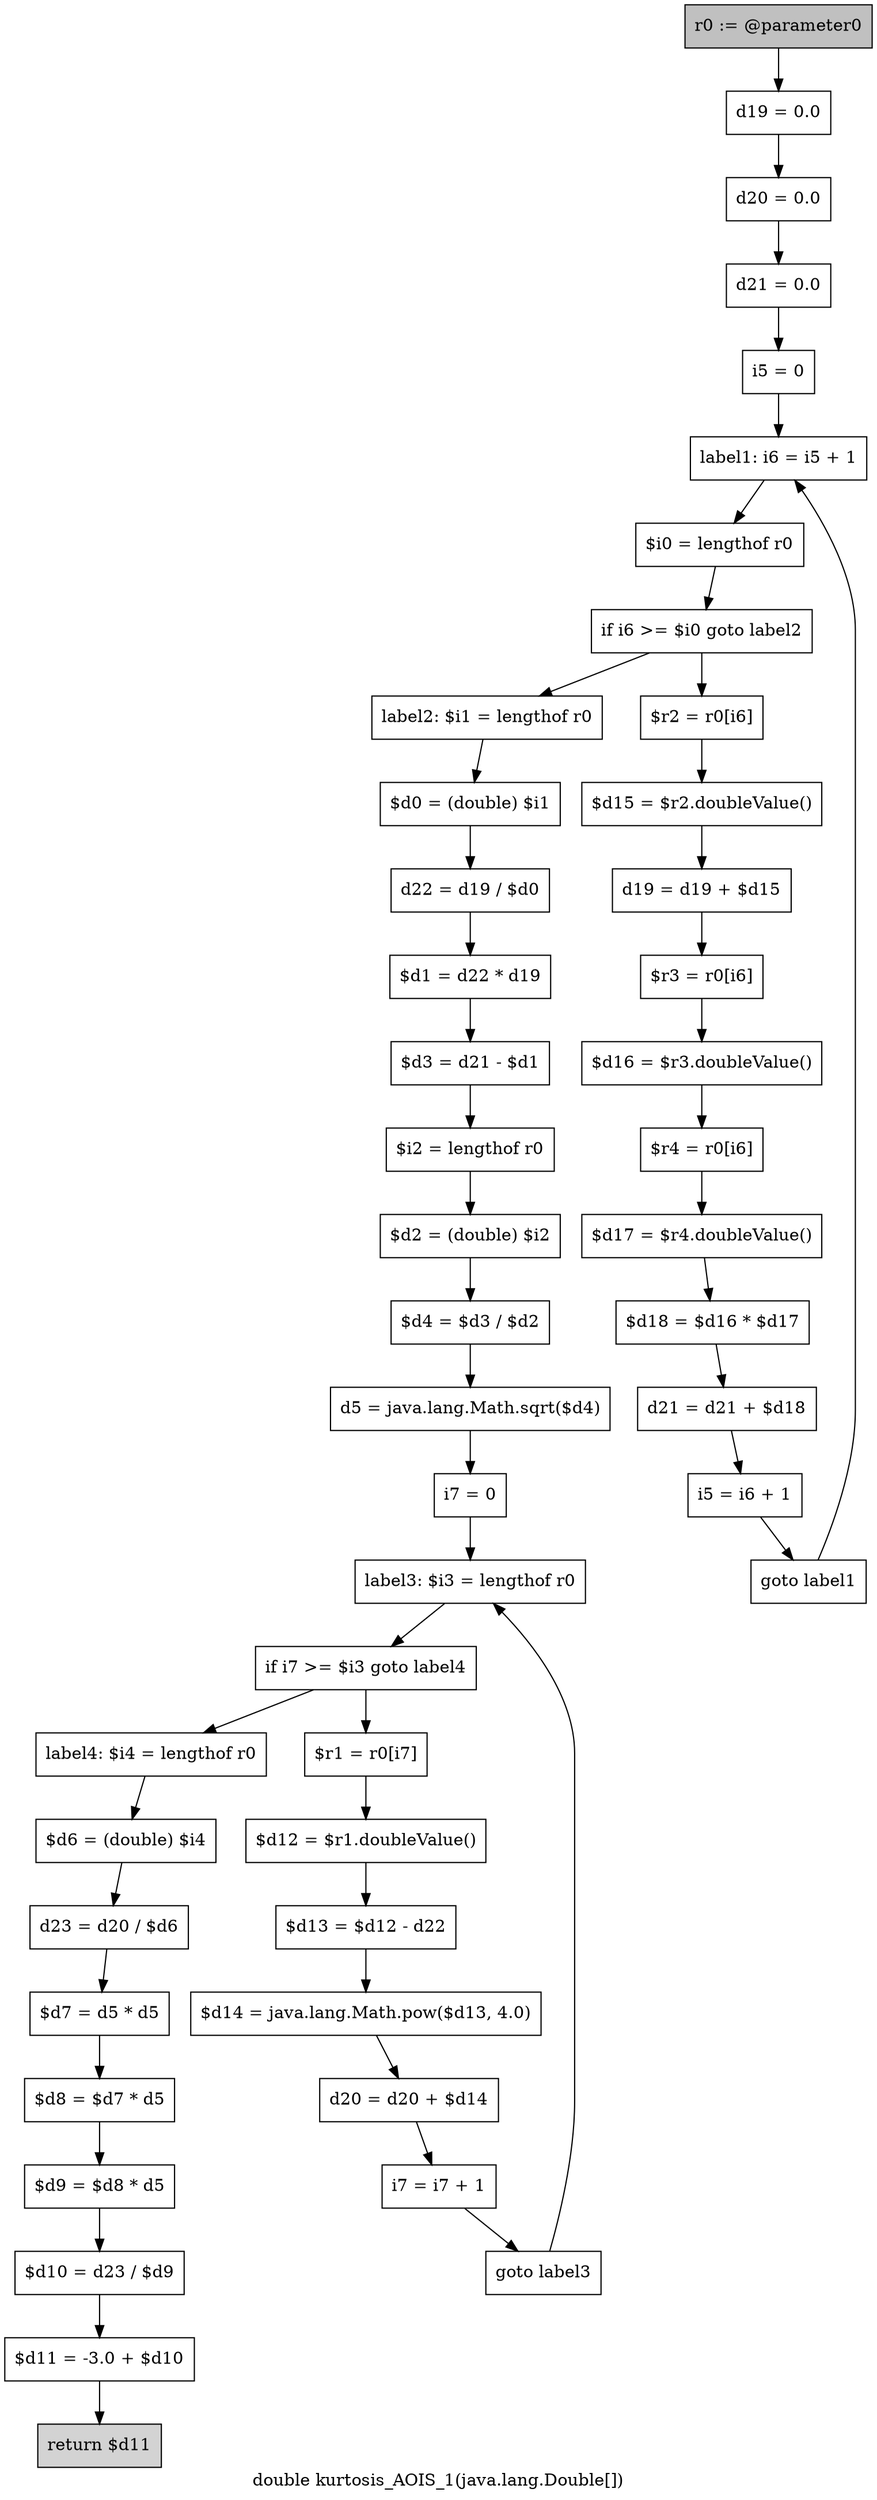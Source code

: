 digraph "double kurtosis_AOIS_1(java.lang.Double[])" {
    label="double kurtosis_AOIS_1(java.lang.Double[])";
    node [shape=box];
    "0" [style=filled,fillcolor=gray,label="r0 := @parameter0",];
    "1" [label="d19 = 0.0",];
    "0"->"1";
    "2" [label="d20 = 0.0",];
    "1"->"2";
    "3" [label="d21 = 0.0",];
    "2"->"3";
    "4" [label="i5 = 0",];
    "3"->"4";
    "5" [label="label1: i6 = i5 + 1",];
    "4"->"5";
    "6" [label="$i0 = lengthof r0",];
    "5"->"6";
    "7" [label="if i6 >= $i0 goto label2",];
    "6"->"7";
    "8" [label="$r2 = r0[i6]",];
    "7"->"8";
    "19" [label="label2: $i1 = lengthof r0",];
    "7"->"19";
    "9" [label="$d15 = $r2.doubleValue()",];
    "8"->"9";
    "10" [label="d19 = d19 + $d15",];
    "9"->"10";
    "11" [label="$r3 = r0[i6]",];
    "10"->"11";
    "12" [label="$d16 = $r3.doubleValue()",];
    "11"->"12";
    "13" [label="$r4 = r0[i6]",];
    "12"->"13";
    "14" [label="$d17 = $r4.doubleValue()",];
    "13"->"14";
    "15" [label="$d18 = $d16 * $d17",];
    "14"->"15";
    "16" [label="d21 = d21 + $d18",];
    "15"->"16";
    "17" [label="i5 = i6 + 1",];
    "16"->"17";
    "18" [label="goto label1",];
    "17"->"18";
    "18"->"5";
    "20" [label="$d0 = (double) $i1",];
    "19"->"20";
    "21" [label="d22 = d19 / $d0",];
    "20"->"21";
    "22" [label="$d1 = d22 * d19",];
    "21"->"22";
    "23" [label="$d3 = d21 - $d1",];
    "22"->"23";
    "24" [label="$i2 = lengthof r0",];
    "23"->"24";
    "25" [label="$d2 = (double) $i2",];
    "24"->"25";
    "26" [label="$d4 = $d3 / $d2",];
    "25"->"26";
    "27" [label="d5 = java.lang.Math.sqrt($d4)",];
    "26"->"27";
    "28" [label="i7 = 0",];
    "27"->"28";
    "29" [label="label3: $i3 = lengthof r0",];
    "28"->"29";
    "30" [label="if i7 >= $i3 goto label4",];
    "29"->"30";
    "31" [label="$r1 = r0[i7]",];
    "30"->"31";
    "38" [label="label4: $i4 = lengthof r0",];
    "30"->"38";
    "32" [label="$d12 = $r1.doubleValue()",];
    "31"->"32";
    "33" [label="$d13 = $d12 - d22",];
    "32"->"33";
    "34" [label="$d14 = java.lang.Math.pow($d13, 4.0)",];
    "33"->"34";
    "35" [label="d20 = d20 + $d14",];
    "34"->"35";
    "36" [label="i7 = i7 + 1",];
    "35"->"36";
    "37" [label="goto label3",];
    "36"->"37";
    "37"->"29";
    "39" [label="$d6 = (double) $i4",];
    "38"->"39";
    "40" [label="d23 = d20 / $d6",];
    "39"->"40";
    "41" [label="$d7 = d5 * d5",];
    "40"->"41";
    "42" [label="$d8 = $d7 * d5",];
    "41"->"42";
    "43" [label="$d9 = $d8 * d5",];
    "42"->"43";
    "44" [label="$d10 = d23 / $d9",];
    "43"->"44";
    "45" [label="$d11 = -3.0 + $d10",];
    "44"->"45";
    "46" [style=filled,fillcolor=lightgray,label="return $d11",];
    "45"->"46";
}
